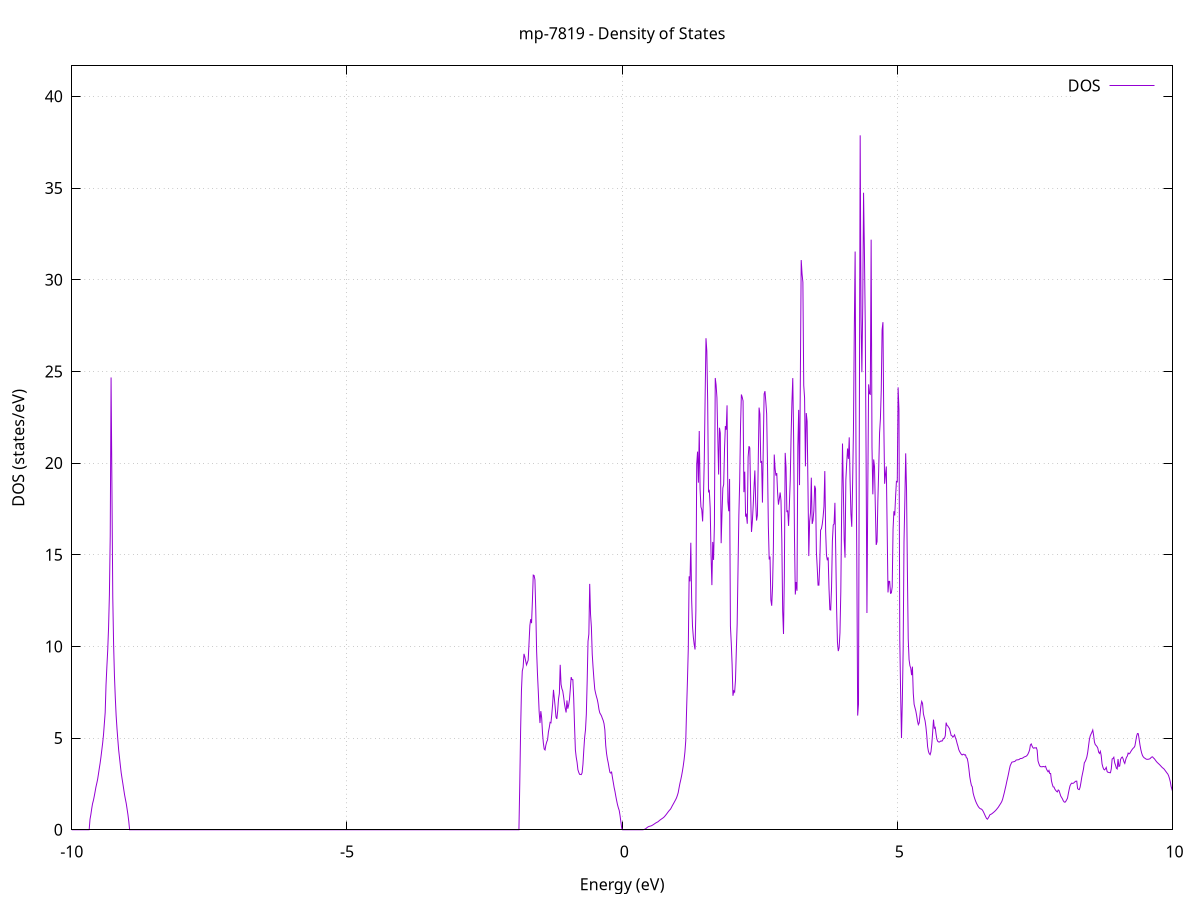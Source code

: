 set title 'mp-7819 - Density of States'
set xlabel 'Energy (eV)'
set ylabel 'DOS (states/eV)'
set grid
set xrange [-10:10]
set yrange [0:41.661]
set xzeroaxis lt -1
set terminal png size 800,600
set output 'mp-7819_dos_gnuplot.png'
plot '-' using 1:2 with lines title 'DOS'
-11.077500 0.000000
-11.062200 0.000000
-11.046900 0.000000
-11.031600 0.000000
-11.016300 0.000000
-11.001000 0.000000
-10.985700 0.000000
-10.970400 0.000000
-10.955000 0.000000
-10.939700 0.000000
-10.924400 0.000000
-10.909100 0.000000
-10.893800 0.000000
-10.878500 0.000000
-10.863200 0.000000
-10.847900 0.000000
-10.832600 0.000000
-10.817200 0.000000
-10.801900 0.000000
-10.786600 0.000000
-10.771300 0.000000
-10.756000 0.000000
-10.740700 0.000000
-10.725400 0.000000
-10.710100 0.000000
-10.694800 0.000000
-10.679400 0.000000
-10.664100 0.000000
-10.648800 0.000000
-10.633500 0.000000
-10.618200 0.000000
-10.602900 0.000000
-10.587600 0.000000
-10.572300 0.000000
-10.557000 0.000000
-10.541600 0.000000
-10.526300 0.000000
-10.511000 0.000000
-10.495700 0.000000
-10.480400 0.000000
-10.465100 0.000000
-10.449800 0.000000
-10.434500 0.000000
-10.419200 0.000000
-10.403900 0.000000
-10.388500 0.000000
-10.373200 0.000000
-10.357900 0.000000
-10.342600 0.000000
-10.327300 0.000000
-10.312000 0.000000
-10.296700 0.000000
-10.281400 0.000000
-10.266100 0.000000
-10.250700 0.000000
-10.235400 0.000000
-10.220100 0.000000
-10.204800 0.000000
-10.189500 0.000000
-10.174200 0.000000
-10.158900 0.000000
-10.143600 0.000000
-10.128300 0.000000
-10.112900 0.000000
-10.097600 0.000000
-10.082300 0.000000
-10.067000 0.000000
-10.051700 0.000000
-10.036400 0.000000
-10.021100 0.000000
-10.005800 0.000000
-9.990500 0.000000
-9.975100 0.000000
-9.959800 0.000000
-9.944500 0.000000
-9.929200 0.000000
-9.913900 0.000000
-9.898600 0.000000
-9.883300 0.000000
-9.868000 0.000000
-9.852700 0.000000
-9.837300 0.000000
-9.822000 0.000000
-9.806700 0.000000
-9.791400 0.000000
-9.776100 0.000000
-9.760800 0.000000
-9.745500 0.000000
-9.730200 0.000000
-9.714900 0.000000
-9.699500 0.000000
-9.684200 0.004300
-9.668900 0.572500
-9.653600 0.830100
-9.638300 1.146700
-9.623000 1.422600
-9.607700 1.595800
-9.592400 1.817500
-9.577100 2.066700
-9.561700 2.326100
-9.546400 2.530500
-9.531100 2.743700
-9.515800 3.037200
-9.500500 3.346700
-9.485200 3.632900
-9.469900 3.972200
-9.454600 4.349700
-9.439300 4.726500
-9.423900 5.178400
-9.408600 5.789800
-9.393300 6.392400
-9.378000 7.896400
-9.362700 8.887000
-9.347400 9.778600
-9.332100 11.012100
-9.316800 12.797300
-9.301500 16.022700
-9.286100 24.668100
-9.270800 18.729700
-9.255500 12.700100
-9.240200 10.105600
-9.224900 8.387200
-9.209600 7.215600
-9.194300 6.233400
-9.179000 5.525600
-9.163700 4.922100
-9.148300 4.348400
-9.133000 3.932400
-9.117700 3.505100
-9.102400 3.107500
-9.087100 2.803200
-9.071800 2.510900
-9.056500 2.209400
-9.041200 1.911100
-9.025900 1.663300
-9.010600 1.435000
-8.995200 1.129500
-8.979900 0.826000
-8.964600 0.457400
-8.949300 0.000000
-8.934000 0.000000
-8.918700 0.000000
-8.903400 0.000000
-8.888100 0.000000
-8.872800 0.000000
-8.857400 0.000000
-8.842100 0.000000
-8.826800 0.000000
-8.811500 0.000000
-8.796200 0.000000
-8.780900 0.000000
-8.765600 0.000000
-8.750300 0.000000
-8.735000 0.000000
-8.719600 0.000000
-8.704300 0.000000
-8.689000 0.000000
-8.673700 0.000000
-8.658400 0.000000
-8.643100 0.000000
-8.627800 0.000000
-8.612500 0.000000
-8.597200 0.000000
-8.581800 0.000000
-8.566500 0.000000
-8.551200 0.000000
-8.535900 0.000000
-8.520600 0.000000
-8.505300 0.000000
-8.490000 0.000000
-8.474700 0.000000
-8.459400 0.000000
-8.444000 0.000000
-8.428700 0.000000
-8.413400 0.000000
-8.398100 0.000000
-8.382800 0.000000
-8.367500 0.000000
-8.352200 0.000000
-8.336900 0.000000
-8.321600 0.000000
-8.306200 0.000000
-8.290900 0.000000
-8.275600 0.000000
-8.260300 0.000000
-8.245000 0.000000
-8.229700 0.000000
-8.214400 0.000000
-8.199100 0.000000
-8.183800 0.000000
-8.168400 0.000000
-8.153100 0.000000
-8.137800 0.000000
-8.122500 0.000000
-8.107200 0.000000
-8.091900 0.000000
-8.076600 0.000000
-8.061300 0.000000
-8.046000 0.000000
-8.030600 0.000000
-8.015300 0.000000
-8.000000 0.000000
-7.984700 0.000000
-7.969400 0.000000
-7.954100 0.000000
-7.938800 0.000000
-7.923500 0.000000
-7.908200 0.000000
-7.892800 0.000000
-7.877500 0.000000
-7.862200 0.000000
-7.846900 0.000000
-7.831600 0.000000
-7.816300 0.000000
-7.801000 0.000000
-7.785700 0.000000
-7.770400 0.000000
-7.755000 0.000000
-7.739700 0.000000
-7.724400 0.000000
-7.709100 0.000000
-7.693800 0.000000
-7.678500 0.000000
-7.663200 0.000000
-7.647900 0.000000
-7.632600 0.000000
-7.617300 0.000000
-7.601900 0.000000
-7.586600 0.000000
-7.571300 0.000000
-7.556000 0.000000
-7.540700 0.000000
-7.525400 0.000000
-7.510100 0.000000
-7.494800 0.000000
-7.479500 0.000000
-7.464100 0.000000
-7.448800 0.000000
-7.433500 0.000000
-7.418200 0.000000
-7.402900 0.000000
-7.387600 0.000000
-7.372300 0.000000
-7.357000 0.000000
-7.341700 0.000000
-7.326300 0.000000
-7.311000 0.000000
-7.295700 0.000000
-7.280400 0.000000
-7.265100 0.000000
-7.249800 0.000000
-7.234500 0.000000
-7.219200 0.000000
-7.203900 0.000000
-7.188500 0.000000
-7.173200 0.000000
-7.157900 0.000000
-7.142600 0.000000
-7.127300 0.000000
-7.112000 0.000000
-7.096700 0.000000
-7.081400 0.000000
-7.066100 0.000000
-7.050700 0.000000
-7.035400 0.000000
-7.020100 0.000000
-7.004800 0.000000
-6.989500 0.000000
-6.974200 0.000000
-6.958900 0.000000
-6.943600 0.000000
-6.928300 0.000000
-6.912900 0.000000
-6.897600 0.000000
-6.882300 0.000000
-6.867000 0.000000
-6.851700 0.000000
-6.836400 0.000000
-6.821100 0.000000
-6.805800 0.000000
-6.790500 0.000000
-6.775100 0.000000
-6.759800 0.000000
-6.744500 0.000000
-6.729200 0.000000
-6.713900 0.000000
-6.698600 0.000000
-6.683300 0.000000
-6.668000 0.000000
-6.652700 0.000000
-6.637300 0.000000
-6.622000 0.000000
-6.606700 0.000000
-6.591400 0.000000
-6.576100 0.000000
-6.560800 0.000000
-6.545500 0.000000
-6.530200 0.000000
-6.514900 0.000000
-6.499500 0.000000
-6.484200 0.000000
-6.468900 0.000000
-6.453600 0.000000
-6.438300 0.000000
-6.423000 0.000000
-6.407700 0.000000
-6.392400 0.000000
-6.377100 0.000000
-6.361700 0.000000
-6.346400 0.000000
-6.331100 0.000000
-6.315800 0.000000
-6.300500 0.000000
-6.285200 0.000000
-6.269900 0.000000
-6.254600 0.000000
-6.239300 0.000000
-6.224000 0.000000
-6.208600 0.000000
-6.193300 0.000000
-6.178000 0.000000
-6.162700 0.000000
-6.147400 0.000000
-6.132100 0.000000
-6.116800 0.000000
-6.101500 0.000000
-6.086200 0.000000
-6.070800 0.000000
-6.055500 0.000000
-6.040200 0.000000
-6.024900 0.000000
-6.009600 0.000000
-5.994300 0.000000
-5.979000 0.000000
-5.963700 0.000000
-5.948400 0.000000
-5.933000 0.000000
-5.917700 0.000000
-5.902400 0.000000
-5.887100 0.000000
-5.871800 0.000000
-5.856500 0.000000
-5.841200 0.000000
-5.825900 0.000000
-5.810600 0.000000
-5.795200 0.000000
-5.779900 0.000000
-5.764600 0.000000
-5.749300 0.000000
-5.734000 0.000000
-5.718700 0.000000
-5.703400 0.000000
-5.688100 0.000000
-5.672800 0.000000
-5.657400 0.000000
-5.642100 0.000000
-5.626800 0.000000
-5.611500 0.000000
-5.596200 0.000000
-5.580900 0.000000
-5.565600 0.000000
-5.550300 0.000000
-5.535000 0.000000
-5.519600 0.000000
-5.504300 0.000000
-5.489000 0.000000
-5.473700 0.000000
-5.458400 0.000000
-5.443100 0.000000
-5.427800 0.000000
-5.412500 0.000000
-5.397200 0.000000
-5.381800 0.000000
-5.366500 0.000000
-5.351200 0.000000
-5.335900 0.000000
-5.320600 0.000000
-5.305300 0.000000
-5.290000 0.000000
-5.274700 0.000000
-5.259400 0.000000
-5.244000 0.000000
-5.228700 0.000000
-5.213400 0.000000
-5.198100 0.000000
-5.182800 0.000000
-5.167500 0.000000
-5.152200 0.000000
-5.136900 0.000000
-5.121600 0.000000
-5.106200 0.000000
-5.090900 0.000000
-5.075600 0.000000
-5.060300 0.000000
-5.045000 0.000000
-5.029700 0.000000
-5.014400 0.000000
-4.999100 0.000000
-4.983800 0.000000
-4.968400 0.000000
-4.953100 0.000000
-4.937800 0.000000
-4.922500 0.000000
-4.907200 0.000000
-4.891900 0.000000
-4.876600 0.000000
-4.861300 0.000000
-4.846000 0.000000
-4.830700 0.000000
-4.815300 0.000000
-4.800000 0.000000
-4.784700 0.000000
-4.769400 0.000000
-4.754100 0.000000
-4.738800 0.000000
-4.723500 0.000000
-4.708200 0.000000
-4.692900 0.000000
-4.677500 0.000000
-4.662200 0.000000
-4.646900 0.000000
-4.631600 0.000000
-4.616300 0.000000
-4.601000 0.000000
-4.585700 0.000000
-4.570400 0.000000
-4.555100 0.000000
-4.539700 0.000000
-4.524400 0.000000
-4.509100 0.000000
-4.493800 0.000000
-4.478500 0.000000
-4.463200 0.000000
-4.447900 0.000000
-4.432600 0.000000
-4.417300 0.000000
-4.401900 0.000000
-4.386600 0.000000
-4.371300 0.000000
-4.356000 0.000000
-4.340700 0.000000
-4.325400 0.000000
-4.310100 0.000000
-4.294800 0.000000
-4.279500 0.000000
-4.264100 0.000000
-4.248800 0.000000
-4.233500 0.000000
-4.218200 0.000000
-4.202900 0.000000
-4.187600 0.000000
-4.172300 0.000000
-4.157000 0.000000
-4.141700 0.000000
-4.126300 0.000000
-4.111000 0.000000
-4.095700 0.000000
-4.080400 0.000000
-4.065100 0.000000
-4.049800 0.000000
-4.034500 0.000000
-4.019200 0.000000
-4.003900 0.000000
-3.988500 0.000000
-3.973200 0.000000
-3.957900 0.000000
-3.942600 0.000000
-3.927300 0.000000
-3.912000 0.000000
-3.896700 0.000000
-3.881400 0.000000
-3.866100 0.000000
-3.850700 0.000000
-3.835400 0.000000
-3.820100 0.000000
-3.804800 0.000000
-3.789500 0.000000
-3.774200 0.000000
-3.758900 0.000000
-3.743600 0.000000
-3.728300 0.000000
-3.712900 0.000000
-3.697600 0.000000
-3.682300 0.000000
-3.667000 0.000000
-3.651700 0.000000
-3.636400 0.000000
-3.621100 0.000000
-3.605800 0.000000
-3.590500 0.000000
-3.575100 0.000000
-3.559800 0.000000
-3.544500 0.000000
-3.529200 0.000000
-3.513900 0.000000
-3.498600 0.000000
-3.483300 0.000000
-3.468000 0.000000
-3.452700 0.000000
-3.437300 0.000000
-3.422000 0.000000
-3.406700 0.000000
-3.391400 0.000000
-3.376100 0.000000
-3.360800 0.000000
-3.345500 0.000000
-3.330200 0.000000
-3.314900 0.000000
-3.299600 0.000000
-3.284200 0.000000
-3.268900 0.000000
-3.253600 0.000000
-3.238300 0.000000
-3.223000 0.000000
-3.207700 0.000000
-3.192400 0.000000
-3.177100 0.000000
-3.161800 0.000000
-3.146400 0.000000
-3.131100 0.000000
-3.115800 0.000000
-3.100500 0.000000
-3.085200 0.000000
-3.069900 0.000000
-3.054600 0.000000
-3.039300 0.000000
-3.024000 0.000000
-3.008600 0.000000
-2.993300 0.000000
-2.978000 0.000000
-2.962700 0.000000
-2.947400 0.000000
-2.932100 0.000000
-2.916800 0.000000
-2.901500 0.000000
-2.886200 0.000000
-2.870800 0.000000
-2.855500 0.000000
-2.840200 0.000000
-2.824900 0.000000
-2.809600 0.000000
-2.794300 0.000000
-2.779000 0.000000
-2.763700 0.000000
-2.748400 0.000000
-2.733000 0.000000
-2.717700 0.000000
-2.702400 0.000000
-2.687100 0.000000
-2.671800 0.000000
-2.656500 0.000000
-2.641200 0.000000
-2.625900 0.000000
-2.610600 0.000000
-2.595200 0.000000
-2.579900 0.000000
-2.564600 0.000000
-2.549300 0.000000
-2.534000 0.000000
-2.518700 0.000000
-2.503400 0.000000
-2.488100 0.000000
-2.472800 0.000000
-2.457400 0.000000
-2.442100 0.000000
-2.426800 0.000000
-2.411500 0.000000
-2.396200 0.000000
-2.380900 0.000000
-2.365600 0.000000
-2.350300 0.000000
-2.335000 0.000000
-2.319600 0.000000
-2.304300 0.000000
-2.289000 0.000000
-2.273700 0.000000
-2.258400 0.000000
-2.243100 0.000000
-2.227800 0.000000
-2.212500 0.000000
-2.197200 0.000000
-2.181800 0.000000
-2.166500 0.000000
-2.151200 0.000000
-2.135900 0.000000
-2.120600 0.000000
-2.105300 0.000000
-2.090000 0.000000
-2.074700 0.000000
-2.059400 0.000000
-2.044000 0.000000
-2.028700 0.000000
-2.013400 0.000000
-1.998100 0.000000
-1.982800 0.000000
-1.967500 0.000000
-1.952200 0.000000
-1.936900 0.000000
-1.921600 0.000000
-1.906300 0.000000
-1.890900 0.000000
-1.875600 0.000000
-1.860300 2.495600
-1.845000 5.389700
-1.829700 7.584800
-1.814400 8.659900
-1.799100 8.866500
-1.783800 9.594000
-1.768500 9.430200
-1.753100 9.208200
-1.737800 8.992600
-1.722500 9.122300
-1.707200 9.252200
-1.691900 10.192200
-1.676600 11.145000
-1.661300 11.487800
-1.646000 11.268100
-1.630700 12.462300
-1.615300 13.890500
-1.600000 13.867600
-1.584700 13.635600
-1.569400 11.984100
-1.554100 9.753300
-1.538800 8.517700
-1.523500 7.535000
-1.508200 6.444500
-1.492900 5.822400
-1.477500 6.470800
-1.462200 6.101000
-1.446900 5.268700
-1.431600 4.730100
-1.416300 4.402500
-1.401000 4.353100
-1.385700 4.621300
-1.370400 4.792800
-1.355100 4.904400
-1.339700 5.332900
-1.324400 5.571600
-1.309100 5.859600
-1.293800 5.833100
-1.278500 6.288300
-1.263200 6.844700
-1.247900 7.632000
-1.232600 7.186200
-1.217300 6.706600
-1.201900 6.148200
-1.186600 6.047100
-1.171300 6.488500
-1.156000 7.136400
-1.140700 7.433400
-1.125400 8.996300
-1.110100 7.934500
-1.094800 7.691800
-1.079500 7.570200
-1.064100 7.267500
-1.048800 6.896400
-1.033500 6.621300
-1.018200 6.396800
-1.002900 7.054500
-0.987600 6.603400
-0.972300 6.794600
-0.957000 7.102500
-0.941700 7.681400
-0.926300 8.325300
-0.911000 8.190200
-0.895700 8.187000
-0.880400 7.172400
-0.865100 5.670900
-0.849800 4.359100
-0.834500 3.958100
-0.819200 3.683900
-0.803900 3.277600
-0.788500 3.131300
-0.773200 3.023800
-0.757900 3.018400
-0.742600 3.008600
-0.727300 3.108700
-0.712000 3.573200
-0.696700 4.352200
-0.681400 5.040300
-0.666100 5.446200
-0.650700 6.304200
-0.635400 8.103300
-0.620100 10.277000
-0.604800 10.667900
-0.589500 13.412100
-0.574200 11.750000
-0.558900 11.054100
-0.543600 9.581200
-0.528300 8.856000
-0.513000 8.222200
-0.497600 7.668600
-0.482300 7.445100
-0.467000 7.264300
-0.451700 7.104300
-0.436400 6.869700
-0.421100 6.563200
-0.405800 6.372900
-0.390500 6.295900
-0.375200 6.208200
-0.359800 6.076500
-0.344500 5.962900
-0.329200 5.786000
-0.313900 5.442800
-0.298600 4.606200
-0.283300 4.158900
-0.268000 3.862200
-0.252700 3.647800
-0.237400 3.371600
-0.222000 3.130600
-0.206700 3.091400
-0.191400 3.144500
-0.176100 2.849100
-0.160800 2.578000
-0.145500 2.304500
-0.130200 2.089900
-0.114900 1.825500
-0.099600 1.585900
-0.084200 1.365500
-0.068900 1.198100
-0.053600 1.058600
-0.038300 0.775300
-0.023000 0.429500
-0.007700 0.088600
0.007600 0.000000
0.022900 0.000000
0.038200 0.000000
0.053600 0.000000
0.068900 0.000000
0.084200 0.000000
0.099500 0.000000
0.114800 0.000000
0.130100 0.000000
0.145400 0.000000
0.160700 0.000000
0.176000 0.000000
0.191400 0.000000
0.206700 0.000000
0.222000 0.000000
0.237300 0.000000
0.252600 0.000000
0.267900 0.000000
0.283200 0.000000
0.298500 0.000000
0.313800 0.000000
0.329200 0.000000
0.344500 0.000000
0.359800 0.000000
0.375100 0.001000
0.390400 0.008700
0.405700 0.024000
0.421000 0.046800
0.436300 0.077400
0.451600 0.116700
0.467000 0.150700
0.482300 0.175700
0.497600 0.191300
0.512900 0.200800
0.528200 0.215700
0.543500 0.237800
0.558800 0.265700
0.574100 0.295600
0.589400 0.327200
0.604800 0.358500
0.620100 0.388000
0.635400 0.411400
0.650700 0.436300
0.666000 0.474400
0.681300 0.516500
0.696600 0.549000
0.711900 0.581400
0.727200 0.613900
0.742600 0.646200
0.757900 0.683300
0.773200 0.732400
0.788500 0.786900
0.803800 0.845400
0.819100 0.906900
0.834400 0.970100
0.849700 1.029000
0.865000 1.082000
0.880300 1.132700
0.895700 1.217900
0.911000 1.309900
0.926300 1.389600
0.941600 1.472600
0.956900 1.557600
0.972200 1.642300
0.987500 1.737900
1.002800 1.867900
1.018100 2.020700
1.033500 2.271300
1.048800 2.514300
1.064100 2.712300
1.079400 2.934300
1.094700 3.185200
1.110000 3.475900
1.125300 3.817100
1.140600 4.239400
1.155900 4.861800
1.171300 6.578900
1.186600 8.132500
1.201900 9.894200
1.217200 13.822300
1.232500 13.548300
1.247800 15.652100
1.263100 12.520000
1.278400 11.101000
1.293700 10.503200
1.309100 10.107800
1.324400 9.831600
1.339700 11.947500
1.355000 19.931600
1.370300 20.622700
1.385600 18.932400
1.400900 21.748900
1.416200 18.582800
1.431500 17.612000
1.446900 17.454600
1.462200 16.817300
1.477500 18.099600
1.492800 20.270500
1.508100 23.662700
1.523400 26.807700
1.538700 26.100200
1.554000 23.385000
1.569300 18.402400
1.584700 18.482500
1.600000 17.534300
1.615300 14.977400
1.630600 13.341100
1.645900 15.698100
1.661200 14.717000
1.676500 16.657900
1.691800 24.638500
1.707100 24.263100
1.722500 23.559900
1.737800 21.415200
1.753100 19.373100
1.768400 21.924800
1.783700 21.636700
1.799000 15.628500
1.814300 17.248900
1.829600 18.631400
1.844900 18.837500
1.860300 20.776500
1.875600 22.014200
1.890900 21.817500
1.906200 23.146200
1.921500 17.887700
1.936800 17.373200
1.952100 19.132200
1.967400 11.112800
1.982700 10.184200
1.998100 9.003300
2.013400 7.308800
2.028700 7.572900
2.044000 7.506800
2.059300 8.158400
2.074600 9.762400
2.089900 11.202400
2.105200 14.192300
2.120500 17.125600
2.135900 19.006800
2.151200 22.027500
2.166500 23.738200
2.181800 23.589300
2.197100 23.388700
2.212400 18.412800
2.227700 19.530200
2.243000 17.081300
2.258300 17.178300
2.273600 16.690100
2.289000 20.323500
2.304300 20.919500
2.319600 20.825900
2.334900 18.291200
2.350200 16.243400
2.365500 16.786600
2.380800 17.652900
2.396100 18.696200
2.411400 19.597000
2.426800 17.851600
2.442100 16.864300
2.457400 17.145800
2.472700 20.032700
2.488000 23.025100
2.503300 22.663100
2.518600 20.011300
2.533900 20.111800
2.549200 17.843700
2.564600 20.929700
2.579900 23.767700
2.595200 23.921000
2.610500 23.343500
2.625800 22.680200
2.641100 19.927200
2.656400 16.589400
2.671700 14.742200
2.687000 14.898900
2.702400 12.533800
2.717700 12.218100
2.733000 13.272900
2.748300 15.404600
2.763600 20.463800
2.778900 19.703400
2.794200 19.315300
2.809500 19.452200
2.824800 18.375200
2.840200 17.732000
2.855500 18.028400
2.870800 18.394500
2.886100 17.957800
2.901400 15.790500
2.916700 11.932800
2.932000 10.677400
2.947300 13.911800
2.962600 20.554400
2.978000 19.771600
2.993300 17.327500
3.008600 17.417600
3.023900 16.573000
3.039200 17.781500
3.054500 19.073000
3.069800 21.479500
3.085100 23.324800
3.100400 24.634500
3.115800 21.401400
3.131100 16.009600
3.146400 12.831400
3.161700 13.512100
3.177000 13.035200
3.192300 20.906700
3.207600 22.900100
3.222900 18.796800
3.238200 24.705800
3.253600 31.071100
3.268900 30.322800
3.284200 29.859000
3.299500 24.241100
3.314800 23.554100
3.330100 19.820500
3.345400 22.728200
3.360700 22.282300
3.376000 18.844800
3.391400 14.926600
3.406700 16.821300
3.422000 17.279900
3.437300 19.202300
3.452600 16.682100
3.467900 16.870500
3.483200 17.405900
3.498500 18.765900
3.513800 18.595900
3.529200 15.173400
3.544500 14.314500
3.559800 13.339900
3.575100 13.340400
3.590400 14.466100
3.605700 16.341700
3.621000 16.420600
3.636300 16.670300
3.651600 17.073500
3.666900 17.630700
3.682300 19.563400
3.697600 16.279600
3.712900 14.972500
3.728200 14.698800
3.743500 14.855000
3.758800 13.158600
3.774100 12.005500
3.789400 11.986300
3.804700 13.201700
3.820100 15.751200
3.835400 16.618200
3.850700 16.678700
3.866000 17.830300
3.881300 15.101300
3.896600 12.108100
3.911900 10.233100
3.927200 9.745300
3.942500 9.928500
3.957900 10.745200
3.973200 12.975200
3.988500 17.479100
4.003800 21.064400
4.019100 18.610600
4.034400 15.838600
4.049700 14.841400
4.065000 19.086700
4.080300 20.002100
4.095700 20.794500
4.111000 20.227100
4.126300 21.402000
4.141600 19.096200
4.156900 17.237900
4.172200 16.523200
4.187500 18.883900
4.202800 21.791600
4.218100 27.194600
4.233500 31.534500
4.248800 20.770000
4.264100 14.684000
4.279400 6.228500
4.294700 6.846400
4.310000 22.227800
4.325300 37.873300
4.340600 27.968700
4.355900 24.956500
4.371300 28.519100
4.386600 34.741300
4.401900 31.596900
4.417200 27.604900
4.432500 20.395000
4.447800 11.821000
4.463100 18.377800
4.478400 24.291400
4.493700 23.784400
4.509100 23.750700
4.524400 32.182300
4.539700 20.881400
4.555000 18.293200
4.570300 20.197100
4.585600 19.802800
4.600900 17.520700
4.616200 15.536000
4.631500 15.710400
4.646900 17.979900
4.662200 19.706400
4.677500 21.651400
4.692800 22.420900
4.708100 23.972800
4.723400 27.261100
4.738700 27.683100
4.754000 22.287700
4.769300 18.869900
4.784700 19.386500
4.800000 19.814100
4.815300 16.376100
4.830600 12.943900
4.845900 13.547600
4.861200 13.546500
4.876500 12.897400
4.891800 12.917300
4.907100 13.248600
4.922500 16.390900
4.937800 17.370500
4.953100 17.143400
4.968400 18.165500
4.983700 18.998000
4.999000 18.973700
5.014300 24.128600
5.029600 22.928600
5.044900 10.363300
5.060300 7.398500
5.075600 5.002400
5.090900 7.035100
5.106200 9.840000
5.121500 15.702600
5.136800 17.974600
5.152100 20.530800
5.167400 18.531400
5.182700 14.183500
5.198000 10.411800
5.213400 9.277800
5.228700 8.954000
5.244000 8.811400
5.259300 8.433700
5.274600 8.897600
5.289900 7.448800
5.305200 6.843500
5.320500 6.658100
5.335800 6.484500
5.351200 6.226300
5.366500 5.931400
5.381800 5.733200
5.397100 5.825400
5.412400 6.268100
5.427700 6.746300
5.443000 6.998700
5.458300 6.892600
5.473600 6.330600
5.489000 6.127400
5.504300 5.943600
5.519600 5.614300
5.534900 5.151600
5.550200 4.535800
5.565500 4.271100
5.580800 4.148400
5.596100 4.095500
5.611400 4.259400
5.626800 4.690000
5.642100 5.318600
5.657400 6.005800
5.672700 5.541100
5.688000 5.585800
5.703300 5.225600
5.718600 4.941400
5.733900 4.826500
5.749200 4.790500
5.764600 4.783700
5.779900 4.819500
5.795200 4.848100
5.810500 4.830500
5.825800 4.898900
5.841100 4.984000
5.856400 4.990900
5.871700 5.137700
5.887000 5.844000
5.902400 5.693400
5.917700 5.658700
5.933000 5.585200
5.948300 5.515500
5.963600 5.324900
5.978900 5.139900
5.994200 5.125200
6.009500 5.050000
6.024800 5.098300
6.040200 5.176000
6.055500 5.020500
6.070800 4.899300
6.086100 4.712000
6.101400 4.558300
6.116700 4.372600
6.132000 4.267900
6.147300 4.188700
6.162600 4.117700
6.178000 4.079200
6.193300 4.114200
6.208600 4.120500
6.223900 4.076300
6.239200 4.087700
6.254500 3.929100
6.269800 3.901000
6.285100 3.671800
6.300400 3.321900
6.315800 2.905200
6.331100 2.633700
6.346400 2.420200
6.361700 2.341300
6.377000 2.013100
6.392300 1.835000
6.407600 1.691000
6.422900 1.560400
6.438200 1.453200
6.453600 1.359800
6.468900 1.277900
6.484200 1.212400
6.499500 1.165500
6.514800 1.138600
6.530100 1.126200
6.545400 1.078000
6.560700 1.000900
6.576000 0.904900
6.591300 0.801900
6.606700 0.702400
6.622000 0.612800
6.637300 0.577600
6.652600 0.645700
6.667900 0.729000
6.683200 0.821200
6.698500 0.841400
6.713800 0.865300
6.729100 0.901100
6.744500 0.938900
6.759800 0.978000
6.775100 1.020500
6.790400 1.067500
6.805700 1.121400
6.821000 1.179500
6.836300 1.236700
6.851600 1.311400
6.866900 1.382700
6.882300 1.455200
6.897600 1.537300
6.912900 1.660300
6.928200 1.840300
6.943500 2.018500
6.958800 2.221400
6.974100 2.417600
6.989400 2.638900
7.004700 2.838400
7.020100 3.051900
7.035400 3.287200
7.050700 3.491800
7.066000 3.594000
7.081300 3.686800
7.096600 3.699000
7.111900 3.710400
7.127200 3.721200
7.142500 3.744300
7.157900 3.798300
7.173200 3.812400
7.188500 3.814500
7.203800 3.821300
7.219100 3.846800
7.234400 3.884500
7.249700 3.887300
7.265000 3.895100
7.280300 3.918100
7.295700 3.950700
7.311000 3.978900
7.326300 3.992100
7.341600 4.012900
7.356900 4.051900
7.372200 4.119600
7.387500 4.221000
7.402800 4.349300
7.418100 4.625400
7.433500 4.681300
7.448800 4.563900
7.464100 4.476000
7.479400 4.445600
7.494700 4.472100
7.510000 4.460500
7.525300 4.478800
7.540600 4.344400
7.555900 3.757400
7.571300 3.610800
7.586600 3.489500
7.601900 3.443600
7.617200 3.437400
7.632500 3.432900
7.647800 3.454900
7.663100 3.442200
7.678400 3.431500
7.693700 3.464100
7.709100 3.319900
7.724400 3.230500
7.739700 3.160000
7.755000 3.235400
7.770300 3.066800
7.785600 3.069600
7.800900 2.666800
7.816200 2.479300
7.831500 2.340700
7.846900 2.330900
7.862200 2.219500
7.877500 2.151600
7.892800 2.098700
7.908100 2.063200
7.923400 2.170300
7.938700 2.134200
7.954000 1.987500
7.969300 1.842400
7.984600 1.765400
8.000000 1.687000
8.015300 1.582900
8.030600 1.521200
8.045900 1.499900
8.061200 1.550900
8.076500 1.634400
8.091800 1.720100
8.107100 1.971200
8.122400 2.198600
8.137800 2.397000
8.153100 2.488200
8.168400 2.543400
8.183700 2.530500
8.199000 2.538800
8.214300 2.574400
8.229600 2.623000
8.244900 2.651400
8.260200 2.653100
8.275600 2.251200
8.290900 2.203000
8.306200 2.190600
8.321500 2.326600
8.336800 2.585000
8.352100 2.875200
8.367400 3.095900
8.382700 3.315300
8.398000 3.652400
8.413400 3.725800
8.428700 3.831600
8.444000 3.974100
8.459300 4.219300
8.474600 4.572300
8.489900 4.923700
8.505200 5.121300
8.520500 5.222200
8.535800 5.323500
8.551200 5.441600
8.566500 5.155000
8.581800 4.783100
8.597100 4.643900
8.612400 4.597400
8.627700 4.538600
8.643000 4.448600
8.658300 4.230100
8.673600 4.165100
8.689000 4.279100
8.704300 4.054100
8.719600 3.598900
8.734900 3.419600
8.750200 3.302900
8.765500 3.266200
8.780800 3.319800
8.796100 3.403400
8.811400 3.181800
8.826800 3.133300
8.842100 3.128700
8.857400 3.114900
8.872700 3.110000
8.888000 3.324400
8.903300 3.861600
8.918600 3.886800
8.933900 3.953900
8.949200 3.656300
8.964600 3.526000
8.979900 3.359100
8.995200 3.317500
9.010500 3.857200
9.025800 3.453000
9.041100 3.479800
9.056400 3.834400
9.071700 3.927200
9.087000 3.968400
9.102400 3.874100
9.117700 3.704900
9.133000 3.618200
9.148300 3.810200
9.163600 3.949600
9.178900 4.016100
9.194200 4.183400
9.209500 4.137400
9.224800 4.171900
9.240200 4.254900
9.255500 4.327700
9.270800 4.393700
9.286100 4.448800
9.301400 4.488800
9.316700 4.571000
9.332000 4.829000
9.347300 5.101200
9.362600 5.248000
9.377900 5.241200
9.393300 4.951800
9.408600 4.637200
9.423900 4.382700
9.439200 4.191400
9.454500 4.051200
9.469800 3.975400
9.485100 3.926000
9.500400 3.897700
9.515700 3.864100
9.531100 3.842100
9.546400 3.842300
9.561700 3.847000
9.577000 3.857600
9.592300 3.878200
9.607600 3.929200
9.622900 3.968400
9.638200 3.977400
9.653500 3.918900
9.668900 3.880300
9.684200 3.818300
9.699500 3.754300
9.714800 3.697500
9.730100 3.649400
9.745400 3.609800
9.760700 3.562400
9.776000 3.519600
9.791300 3.466800
9.806700 3.416700
9.822000 3.372700
9.837300 3.343300
9.852600 3.289300
9.867900 3.226900
9.883200 3.163800
9.898500 3.100100
9.913800 3.045200
9.929100 2.948300
9.944500 2.801200
9.959800 2.619500
9.975100 2.358600
9.990400 2.200500
10.005700 2.055500
10.021000 1.921400
10.036300 1.795500
10.051600 1.678800
10.066900 1.573600
10.082300 1.483200
10.097600 1.400000
10.112900 1.326200
10.128200 1.269800
10.143500 1.225400
10.158800 1.184400
10.174100 1.147500
10.189400 1.115100
10.204700 1.086800
10.220100 1.060900
10.235400 1.036500
10.250700 1.012800
10.266000 0.990200
10.281300 0.968500
10.296600 0.947900
10.311900 0.929100
10.327200 0.910800
10.342500 0.893200
10.357900 0.876100
10.373200 0.860200
10.388500 0.845500
10.403800 0.826600
10.419100 0.811800
10.434400 0.797200
10.449700 0.788600
10.465000 0.773000
10.480300 0.757700
10.495700 0.742700
10.511000 0.728000
10.526300 0.713600
10.541600 0.699500
10.556900 0.686100
10.572200 0.673900
10.587500 0.660800
10.602800 0.646600
10.618100 0.631400
10.633500 0.616300
10.648800 0.609800
10.664100 0.585000
10.679400 0.560200
10.694700 0.535800
10.710000 0.511800
10.725300 0.515400
10.740600 0.533700
10.755900 0.562400
10.771200 0.597700
10.786600 0.638700
10.801900 0.685500
10.817200 0.744800
10.832500 0.817800
10.847800 0.886700
10.863100 0.987500
10.878400 1.121300
10.893700 1.357100
10.909000 1.540000
10.924400 1.736100
10.939700 1.958700
10.955000 2.161100
10.970300 2.246400
10.985600 2.384200
11.000900 2.512500
11.016200 2.614800
11.031500 2.720000
11.046800 2.810700
11.062200 2.866600
11.077500 2.921700
11.092800 2.977500
11.108100 3.026500
11.123400 3.060200
11.138700 3.083600
11.154000 3.114000
11.169300 3.149300
11.184600 3.181500
11.200000 3.213400
11.215300 3.214300
11.230600 3.223400
11.245900 3.247900
11.261200 3.281600
11.276500 3.316800
11.291800 3.355400
11.307100 3.398800
11.322400 3.443100
11.337800 3.488200
11.353100 3.527200
11.368400 3.556600
11.383700 3.642300
11.399000 3.707000
11.414300 3.815200
11.429600 3.866300
11.444900 3.971400
11.460200 4.154100
11.475600 4.334400
11.490900 4.463600
11.506200 4.556200
11.521500 4.554900
11.536800 4.512900
11.552100 4.456400
11.567400 4.447800
11.582700 4.442100
11.598000 4.300300
11.613400 4.162900
11.628700 3.974800
11.644000 3.782300
11.659300 3.663000
11.674600 3.621300
11.689900 3.536100
11.705200 3.466200
11.720500 3.420400
11.735800 3.386000
11.751200 3.345300
11.766500 3.318200
11.781800 3.331200
11.797100 3.262300
11.812400 3.177000
11.827700 3.071900
11.843000 3.045400
11.858300 3.073900
11.873600 3.084400
11.889000 3.097300
11.904300 3.128300
11.919600 3.136900
11.934900 3.140500
11.950200 3.193400
11.965500 3.232400
11.980800 3.285200
11.996100 3.361700
12.011400 3.378400
12.026800 3.366800
12.042100 3.259000
12.057400 3.285900
12.072700 3.338900
12.088000 3.414200
12.103300 3.360300
12.118600 3.239500
12.133900 3.178600
12.149200 3.129200
12.164500 3.090400
12.179900 3.082300
12.195200 3.122400
12.210500 3.215700
12.225800 2.966400
12.241100 2.850900
12.256400 2.840300
12.271700 2.960000
12.287000 3.157700
12.302300 3.013300
12.317700 3.002800
12.333000 2.884400
12.348300 2.923800
12.363600 2.986800
12.378900 3.076100
12.394200 3.188900
12.409500 3.350700
12.424800 3.588600
12.440100 3.882400
12.455500 4.194900
12.470800 4.459200
12.486100 4.750500
12.501400 5.093100
12.516700 5.105800
12.532000 5.166800
12.547300 5.074400
12.562600 4.880100
12.577900 4.662100
12.593300 4.570600
12.608600 4.535800
12.623900 4.573800
12.639200 4.478800
12.654500 4.452000
12.669800 4.440200
12.685100 4.458900
12.700400 4.539900
12.715700 4.565100
12.731100 4.447400
12.746400 4.106400
12.761700 4.026400
12.777000 3.970500
12.792300 3.919400
12.807600 3.872800
12.822900 3.836700
12.838200 3.841700
12.853500 3.865300
12.868900 3.910200
12.884200 3.960800
12.899500 3.998000
12.914800 4.010500
12.930100 3.951600
12.945400 3.871100
12.960700 3.791300
12.976000 3.723000
12.991300 3.739200
13.006700 3.716200
13.022000 3.678300
13.037300 3.666600
13.052600 3.665600
13.067900 3.670200
13.083200 3.675100
13.098500 3.672200
13.113800 3.652200
13.129100 3.587000
13.144500 3.499200
13.159800 3.399700
13.175100 3.306900
13.190400 3.126600
13.205700 2.988000
13.221000 2.979800
13.236300 2.969200
13.251600 2.949200
13.266900 2.937300
13.282300 2.937500
13.297600 2.959600
13.312900 3.010000
13.328200 3.106200
13.343500 3.279600
13.358800 3.376700
13.374100 3.525700
13.389400 3.540500
13.404700 3.605900
13.420100 3.616500
13.435400 3.656100
13.450700 3.677500
13.466000 3.711700
13.481300 3.826700
13.496600 3.810400
13.511900 3.868400
13.527200 3.942200
13.542500 4.041300
13.557900 4.197900
13.573200 4.389100
13.588500 4.217300
13.603800 4.201300
13.619100 4.243900
13.634400 4.303300
13.649700 4.366900
13.665000 4.442900
13.680300 4.326000
13.695600 4.286100
13.711000 4.234500
13.726300 4.437700
13.741600 4.286400
13.756900 4.376200
13.772200 4.501400
13.787500 4.655700
13.802800 4.874600
13.818100 5.377700
13.833400 5.947700
13.848800 6.397300
13.864100 6.341800
13.879400 6.424500
13.894700 6.499600
13.910000 6.382900
13.925300 5.901000
13.940600 5.527600
13.955900 5.189900
13.971200 4.917600
13.986600 4.335900
14.001900 4.151200
14.017200 4.048200
14.032500 3.989700
14.047800 3.923500
14.063100 3.800500
14.078400 3.935900
14.093700 4.035100
14.109000 4.178200
14.124400 3.969900
14.139700 4.038800
14.155000 4.031000
14.170300 4.010700
14.185600 3.996100
14.200900 3.976100
14.216200 3.722300
14.231500 3.451400
14.246800 3.413100
14.262200 3.733700
14.277500 3.908400
14.292800 3.941200
14.308100 3.951200
14.323400 4.082600
14.338700 4.038200
14.354000 4.128800
14.369300 4.194200
14.384600 4.213900
14.400000 4.351500
14.415300 4.500400
14.430600 4.697100
14.445900 4.970800
14.461200 5.145800
14.476500 5.218700
14.491800 5.251400
14.507100 5.255000
14.522400 5.222600
14.537800 5.314300
14.553100 5.284000
14.568400 5.216500
14.583700 5.088900
14.599000 4.950100
14.614300 4.885300
14.629600 5.215200
14.644900 5.238000
14.660200 5.478900
14.675600 5.867300
14.690900 6.264100
14.706200 6.637000
14.721500 6.471500
14.736800 6.297500
14.752100 8.549300
14.767400 5.720300
14.782700 5.447900
14.798000 5.276500
14.813400 5.215100
14.828700 5.225800
14.844000 5.101400
14.859300 5.058800
14.874600 4.954900
14.889900 4.849900
14.905200 4.753300
14.920500 4.730600
14.935800 4.833400
14.951200 4.452700
14.966500 4.250400
14.981800 4.072200
14.997100 3.933800
15.012400 3.892100
15.027700 3.941700
15.043000 4.057200
15.058300 4.245900
15.073600 4.469900
15.088900 4.867000
15.104300 4.916100
15.119600 4.922600
15.134900 4.913900
15.150200 4.903300
15.165500 4.966300
15.180800 5.108400
15.196100 5.283400
15.211400 5.574900
15.226700 6.236300
15.242100 7.308400
15.257400 8.067400
15.272700 7.854100
15.288000 7.247000
15.303300 6.631400
15.318600 6.094700
15.333900 5.658800
15.349200 5.388000
15.364500 5.184000
15.379900 5.087100
15.395200 5.091900
15.410500 5.215600
15.425800 5.547800
15.441100 6.042200
15.456400 6.572100
15.471700 7.441500
15.487000 6.871500
15.502300 5.996200
15.517700 5.178100
15.533000 4.741100
15.548300 4.591000
15.563600 4.708700
15.578900 4.911700
15.594200 5.298900
15.609500 5.749700
15.624800 5.861700
15.640100 5.919500
15.655500 5.553000
15.670800 5.495600
15.686100 5.464500
15.701400 5.465900
15.716700 5.635800
15.732000 5.681300
15.747300 5.898200
15.762600 6.138900
15.777900 6.107900
15.793300 6.127600
15.808600 6.200900
15.823900 6.391800
15.839200 6.634800
15.854500 7.052900
15.869800 7.127700
15.885100 7.172500
15.900400 7.595600
15.915700 7.704300
15.931100 7.679300
15.946400 7.597100
15.961700 7.601900
15.977000 7.640300
15.992300 7.420000
16.007600 6.835300
16.022900 6.748000
16.038200 6.823600
16.053500 6.922400
16.068900 6.835900
16.084200 6.497200
16.099500 6.219500
16.114800 5.974300
16.130100 5.766700
16.145400 5.769500
16.160700 5.185100
16.176000 5.003700
16.191300 4.775900
16.206700 4.655700
16.222000 4.673000
16.237300 4.657400
16.252600 4.536100
16.267900 4.356000
16.283200 4.242600
16.298500 4.144800
16.313800 4.046700
16.329100 3.974400
16.344500 3.918300
16.359800 3.917300
16.375100 3.870300
16.390400 3.847100
16.405700 3.863800
16.421000 3.878500
16.436300 3.888200
16.451600 3.889700
16.466900 3.917800
16.482200 3.892500
16.497600 3.844400
16.512900 3.773500
16.528200 3.664300
16.543500 3.614400
16.558800 3.597700
16.574100 3.607000
16.589400 3.605500
16.604700 3.603200
16.620000 3.592000
16.635400 3.554200
16.650700 3.486900
16.666000 3.403100
16.681300 3.372500
16.696600 3.390100
16.711900 3.469000
16.727200 3.522700
16.742500 3.613800
16.757800 3.771100
16.773200 3.865500
16.788500 3.933600
16.803800 3.969400
16.819100 3.999600
16.834400 4.014500
16.849700 4.032600
16.865000 4.104200
16.880300 4.211600
16.895600 4.206600
16.911000 4.265200
16.926300 4.344300
16.941600 4.392300
16.956900 4.451400
16.972200 4.527100
16.987500 4.496500
17.002800 4.459300
17.018100 4.409100
17.033400 4.339300
17.048800 4.410700
17.064100 4.501800
17.079400 4.546500
17.094700 4.555500
17.110000 4.368900
17.125300 3.733700
17.140600 3.338400
17.155900 3.031600
17.171200 2.766500
17.186600 2.533900
17.201900 2.343600
17.217200 2.213500
17.232500 2.094200
17.247800 1.980500
17.263100 1.859500
17.278400 1.702500
17.293700 1.583600
17.309000 1.479400
17.324400 1.372600
17.339700 1.270900
17.355000 1.166500
17.370300 1.102100
17.385600 0.895400
17.400900 0.826600
17.416200 0.805700
17.431500 0.739400
17.446800 0.678800
17.462200 0.623900
17.477500 0.575100
17.492800 0.514500
17.508100 0.491500
17.523400 0.474900
17.538700 0.464100
17.554000 0.458100
17.569300 0.457900
17.584600 0.469000
17.600000 0.493300
17.615300 0.492900
17.630600 0.485800
17.645900 0.472000
17.661200 0.451400
17.676500 0.425800
17.691800 0.397900
17.707100 0.367900
17.722400 0.338400
17.737800 0.291700
17.753100 0.272600
17.768400 0.292200
17.783700 0.307600
17.799000 0.273000
17.814300 0.222700
17.829600 0.204700
17.844900 0.186800
17.860200 0.168900
17.875500 0.151000
17.890900 0.126000
17.906200 0.100400
17.921500 0.077900
17.936800 0.059800
17.952100 0.046100
17.967400 0.036900
17.982700 0.030200
17.998000 0.024300
18.013300 0.019000
18.028700 0.014500
18.044000 0.010600
18.059300 0.007400
18.074600 0.004800
18.089900 0.002900
18.105200 0.001500
18.120500 0.000700
18.135800 0.000200
18.151100 0.000000
18.166500 0.000000
18.181800 0.000000
18.197100 0.000000
18.212400 0.000000
18.227700 0.000000
18.243000 0.000000
18.258300 0.000000
18.273600 0.000000
18.288900 0.000000
18.304300 0.000000
18.319600 0.000000
18.334900 0.000000
18.350200 0.000000
18.365500 0.000000
18.380800 0.000000
18.396100 0.000000
18.411400 0.000000
18.426700 0.000000
18.442100 0.000000
18.457400 0.000000
18.472700 0.000000
18.488000 0.000000
18.503300 0.000000
18.518600 0.000000
18.533900 0.000000
18.549200 0.000000
18.564500 0.000000
18.579900 0.000000
18.595200 0.000000
18.610500 0.000000
18.625800 0.000000
18.641100 0.000000
18.656400 0.000000
18.671700 0.000000
18.687000 0.000000
18.702300 0.000000
18.717700 0.000000
18.733000 0.000000
18.748300 0.000000
18.763600 0.000000
18.778900 0.000000
18.794200 0.000000
18.809500 0.000000
18.824800 0.000000
18.840100 0.000000
18.855500 0.000000
18.870800 0.000000
18.886100 0.000000
18.901400 0.000000
18.916700 0.000000
18.932000 0.000000
18.947300 0.000000
18.962600 0.000000
18.977900 0.000000
18.993300 0.000000
19.008600 0.000000
19.023900 0.000000
19.039200 0.000000
19.054500 0.000000
19.069800 0.000000
19.085100 0.000000
19.100400 0.000000
19.115700 0.000000
19.131100 0.000000
19.146400 0.000000
19.161700 0.000000
19.177000 0.000000
19.192300 0.000000
19.207600 0.000000
19.222900 0.000000
19.238200 0.000000
19.253500 0.000000
19.268800 0.000000
19.284200 0.000000
19.299500 0.000000
19.314800 0.000000
19.330100 0.000000
19.345400 0.000000
19.360700 0.000000
19.376000 0.000000
19.391300 0.000000
19.406600 0.000000
19.422000 0.000000
19.437300 0.000000
19.452600 0.000000
19.467900 0.000000
19.483200 0.000000
19.498500 0.000000
19.513800 0.000000
19.529100 0.000000
19.544400 0.000000
e
